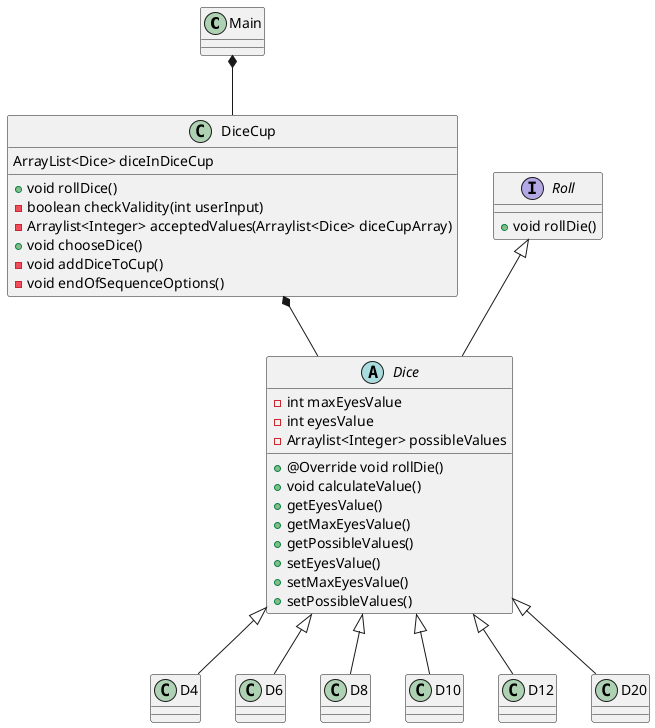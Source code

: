 @startuml
'https://plantuml.com/class-diagram

class Main
class DiceCup
abstract Dice
interface Roll
class D4
class D6
class D8
class D10
class D12
class D20

Main *-- DiceCup
DiceCup *-- Dice
Roll <|-- Dice
Dice <|-- D4
Dice <|-- D6
Dice <|-- D8
Dice <|-- D10
Dice <|-- D12
Dice <|-- D20

Roll : + void rollDie()

Dice : - int maxEyesValue
Dice : - int eyesValue
Dice : - Arraylist<Integer> possibleValues
Dice : + @Override void rollDie()
Dice : + void calculateValue()
Dice : + getEyesValue()
Dice : + getMaxEyesValue()
Dice : + getPossibleValues()
Dice : + setEyesValue()
Dice : + setMaxEyesValue()
Dice : + setPossibleValues()

DiceCup : ArrayList<Dice> diceInDiceCup
DiceCup : + void rollDice()
DiceCup : - boolean checkValidity(int userInput)
DiceCup : - Arraylist<Integer> acceptedValues(Arraylist<Dice> diceCupArray)
DiceCup : + void chooseDice()
DiceCup : - void addDiceToCup()
DiceCup : - void endOfSequenceOptions()


@enduml